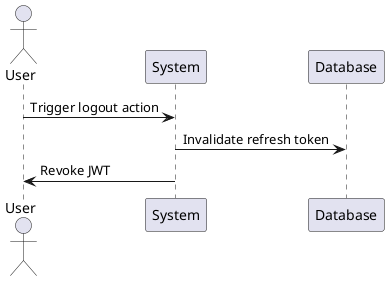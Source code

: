 @startuml
'https://plantuml.com/sequence-diagram

actor User
participant System
participant Database
User -> System: Trigger logout action
System -> Database: Invalidate refresh token
System -> User: Revoke JWT

@enduml